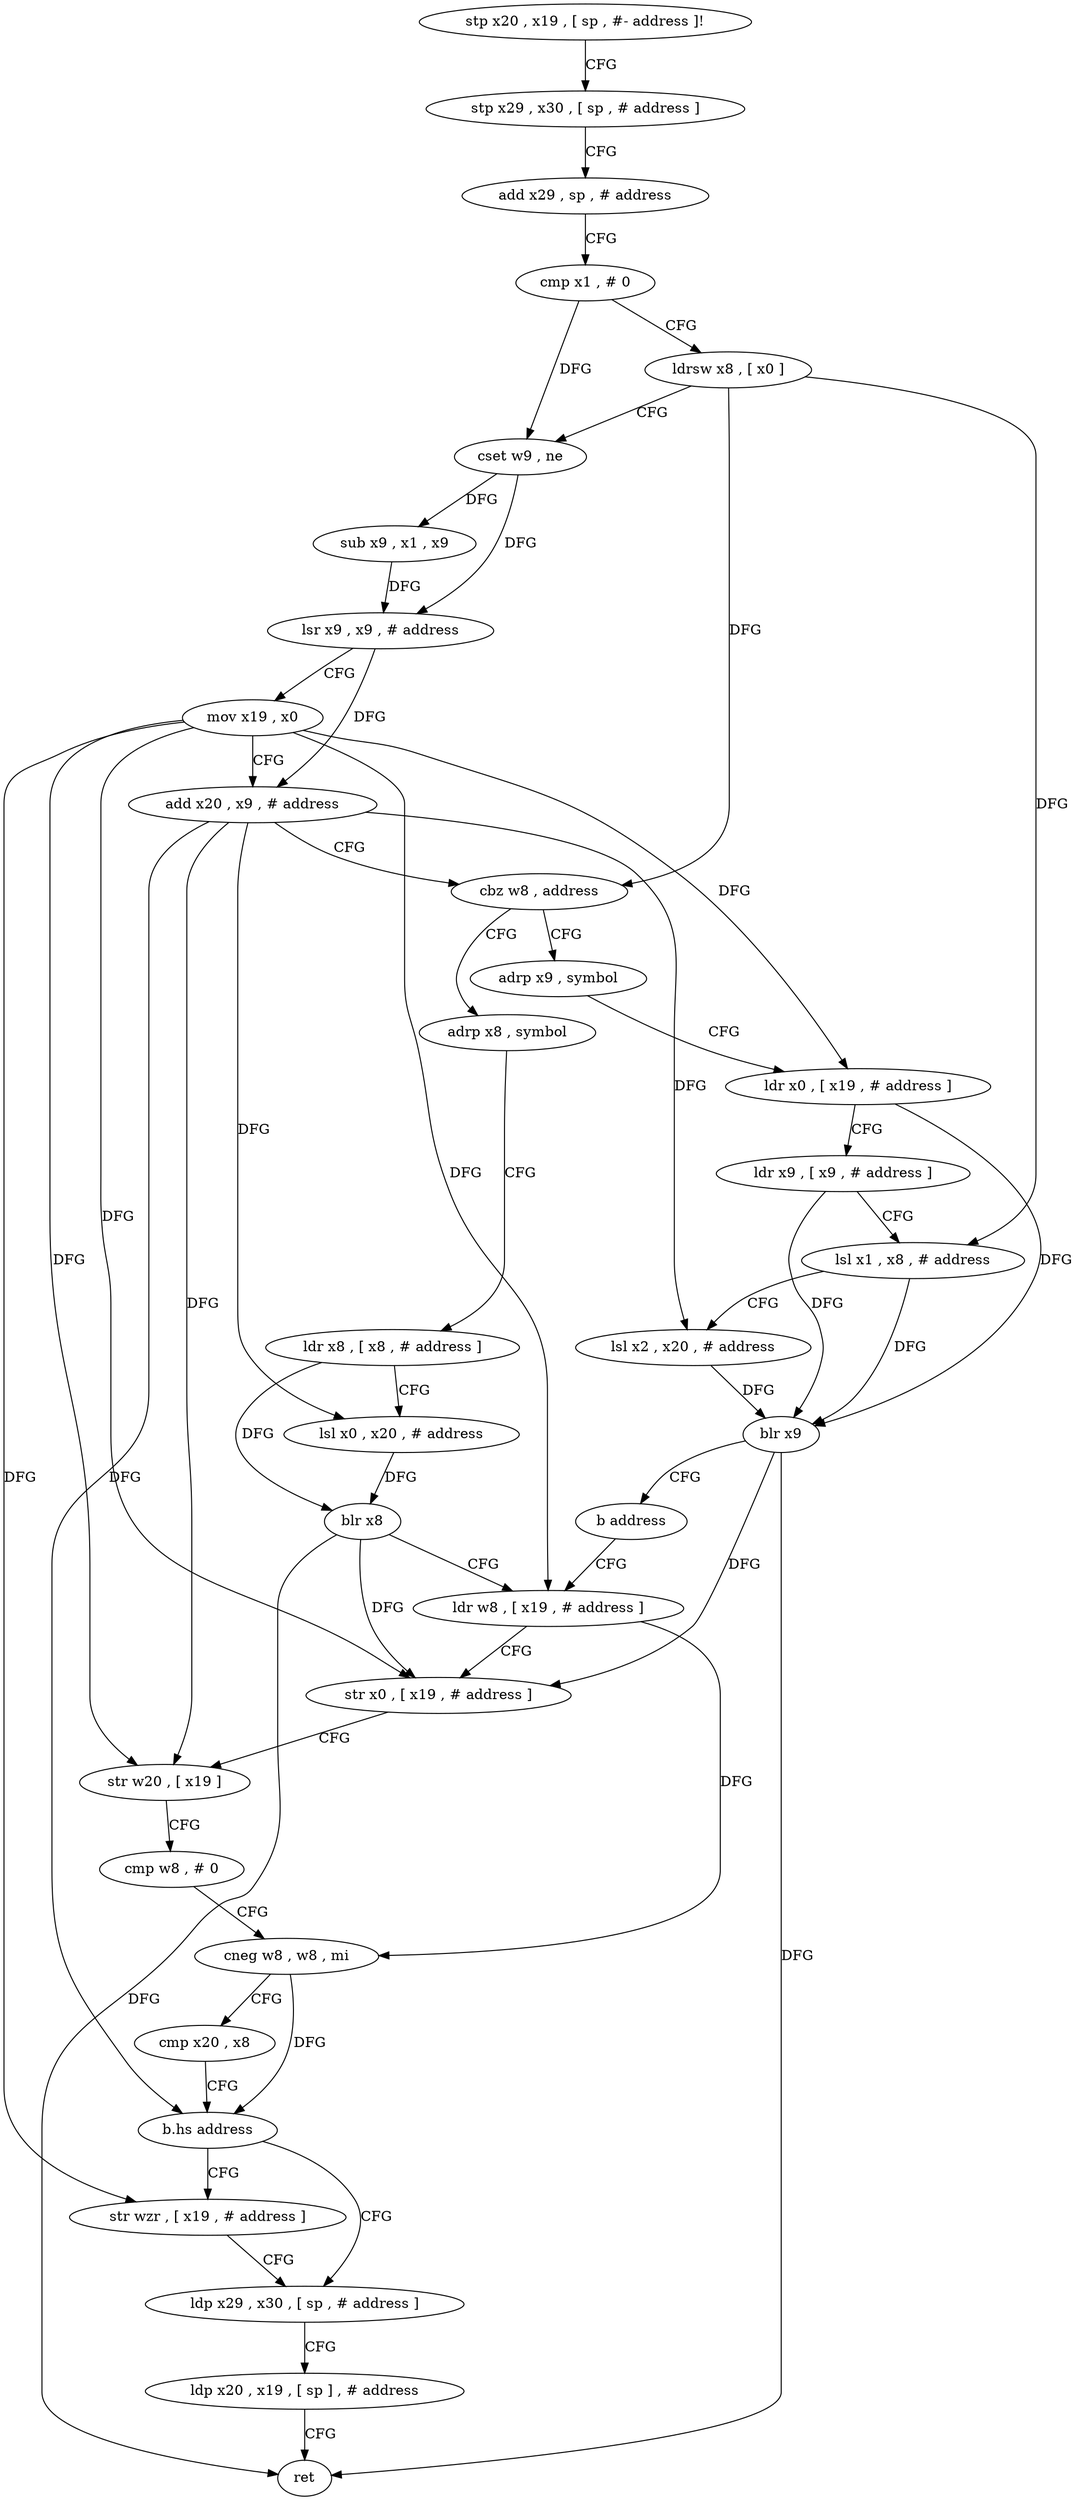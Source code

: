digraph "func" {
"4228352" [label = "stp x20 , x19 , [ sp , #- address ]!" ]
"4228356" [label = "stp x29 , x30 , [ sp , # address ]" ]
"4228360" [label = "add x29 , sp , # address" ]
"4228364" [label = "cmp x1 , # 0" ]
"4228368" [label = "ldrsw x8 , [ x0 ]" ]
"4228372" [label = "cset w9 , ne" ]
"4228376" [label = "sub x9 , x1 , x9" ]
"4228380" [label = "lsr x9 , x9 , # address" ]
"4228384" [label = "mov x19 , x0" ]
"4228388" [label = "add x20 , x9 , # address" ]
"4228392" [label = "cbz w8 , address" ]
"4228424" [label = "adrp x8 , symbol" ]
"4228396" [label = "adrp x9 , symbol" ]
"4228428" [label = "ldr x8 , [ x8 , # address ]" ]
"4228432" [label = "lsl x0 , x20 , # address" ]
"4228436" [label = "blr x8" ]
"4228440" [label = "ldr w8 , [ x19 , # address ]" ]
"4228400" [label = "ldr x0 , [ x19 , # address ]" ]
"4228404" [label = "ldr x9 , [ x9 , # address ]" ]
"4228408" [label = "lsl x1 , x8 , # address" ]
"4228412" [label = "lsl x2 , x20 , # address" ]
"4228416" [label = "blr x9" ]
"4228420" [label = "b address" ]
"4228472" [label = "ldp x29 , x30 , [ sp , # address ]" ]
"4228476" [label = "ldp x20 , x19 , [ sp ] , # address" ]
"4228480" [label = "ret" ]
"4228468" [label = "str wzr , [ x19 , # address ]" ]
"4228444" [label = "str x0 , [ x19 , # address ]" ]
"4228448" [label = "str w20 , [ x19 ]" ]
"4228452" [label = "cmp w8 , # 0" ]
"4228456" [label = "cneg w8 , w8 , mi" ]
"4228460" [label = "cmp x20 , x8" ]
"4228464" [label = "b.hs address" ]
"4228352" -> "4228356" [ label = "CFG" ]
"4228356" -> "4228360" [ label = "CFG" ]
"4228360" -> "4228364" [ label = "CFG" ]
"4228364" -> "4228368" [ label = "CFG" ]
"4228364" -> "4228372" [ label = "DFG" ]
"4228368" -> "4228372" [ label = "CFG" ]
"4228368" -> "4228392" [ label = "DFG" ]
"4228368" -> "4228408" [ label = "DFG" ]
"4228372" -> "4228376" [ label = "DFG" ]
"4228372" -> "4228380" [ label = "DFG" ]
"4228376" -> "4228380" [ label = "DFG" ]
"4228380" -> "4228384" [ label = "CFG" ]
"4228380" -> "4228388" [ label = "DFG" ]
"4228384" -> "4228388" [ label = "CFG" ]
"4228384" -> "4228400" [ label = "DFG" ]
"4228384" -> "4228440" [ label = "DFG" ]
"4228384" -> "4228444" [ label = "DFG" ]
"4228384" -> "4228448" [ label = "DFG" ]
"4228384" -> "4228468" [ label = "DFG" ]
"4228388" -> "4228392" [ label = "CFG" ]
"4228388" -> "4228432" [ label = "DFG" ]
"4228388" -> "4228412" [ label = "DFG" ]
"4228388" -> "4228448" [ label = "DFG" ]
"4228388" -> "4228464" [ label = "DFG" ]
"4228392" -> "4228424" [ label = "CFG" ]
"4228392" -> "4228396" [ label = "CFG" ]
"4228424" -> "4228428" [ label = "CFG" ]
"4228396" -> "4228400" [ label = "CFG" ]
"4228428" -> "4228432" [ label = "CFG" ]
"4228428" -> "4228436" [ label = "DFG" ]
"4228432" -> "4228436" [ label = "DFG" ]
"4228436" -> "4228440" [ label = "CFG" ]
"4228436" -> "4228444" [ label = "DFG" ]
"4228436" -> "4228480" [ label = "DFG" ]
"4228440" -> "4228444" [ label = "CFG" ]
"4228440" -> "4228456" [ label = "DFG" ]
"4228400" -> "4228404" [ label = "CFG" ]
"4228400" -> "4228416" [ label = "DFG" ]
"4228404" -> "4228408" [ label = "CFG" ]
"4228404" -> "4228416" [ label = "DFG" ]
"4228408" -> "4228412" [ label = "CFG" ]
"4228408" -> "4228416" [ label = "DFG" ]
"4228412" -> "4228416" [ label = "DFG" ]
"4228416" -> "4228420" [ label = "CFG" ]
"4228416" -> "4228444" [ label = "DFG" ]
"4228416" -> "4228480" [ label = "DFG" ]
"4228420" -> "4228440" [ label = "CFG" ]
"4228472" -> "4228476" [ label = "CFG" ]
"4228476" -> "4228480" [ label = "CFG" ]
"4228468" -> "4228472" [ label = "CFG" ]
"4228444" -> "4228448" [ label = "CFG" ]
"4228448" -> "4228452" [ label = "CFG" ]
"4228452" -> "4228456" [ label = "CFG" ]
"4228456" -> "4228460" [ label = "CFG" ]
"4228456" -> "4228464" [ label = "DFG" ]
"4228460" -> "4228464" [ label = "CFG" ]
"4228464" -> "4228472" [ label = "CFG" ]
"4228464" -> "4228468" [ label = "CFG" ]
}
